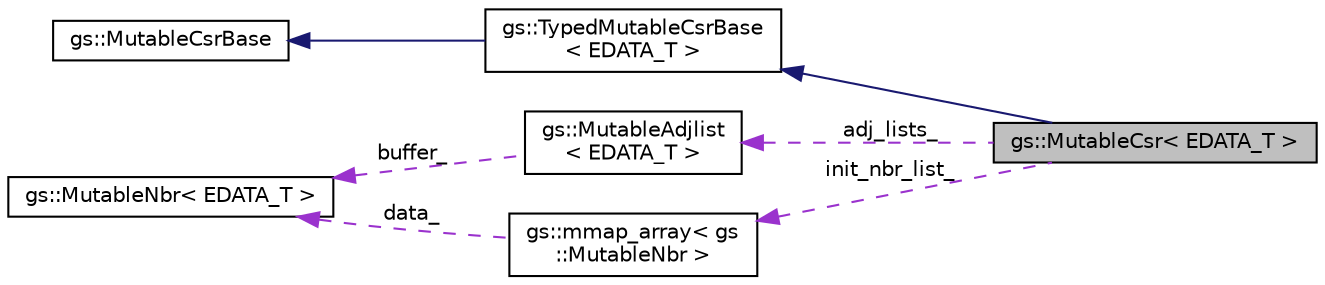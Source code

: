 digraph "gs::MutableCsr&lt; EDATA_T &gt;"
{
 // LATEX_PDF_SIZE
  edge [fontname="Helvetica",fontsize="10",labelfontname="Helvetica",labelfontsize="10"];
  node [fontname="Helvetica",fontsize="10",shape=record];
  rankdir="LR";
  Node1 [label="gs::MutableCsr\< EDATA_T \>",height=0.2,width=0.4,color="black", fillcolor="grey75", style="filled", fontcolor="black",tooltip=" "];
  Node2 -> Node1 [dir="back",color="midnightblue",fontsize="10",style="solid",fontname="Helvetica"];
  Node2 [label="gs::TypedMutableCsrBase\l\< EDATA_T \>",height=0.2,width=0.4,color="black", fillcolor="white", style="filled",URL="$classgs_1_1TypedMutableCsrBase.html",tooltip=" "];
  Node3 -> Node2 [dir="back",color="midnightblue",fontsize="10",style="solid",fontname="Helvetica"];
  Node3 [label="gs::MutableCsrBase",height=0.2,width=0.4,color="black", fillcolor="white", style="filled",URL="$classgs_1_1MutableCsrBase.html",tooltip=" "];
  Node4 -> Node1 [dir="back",color="darkorchid3",fontsize="10",style="dashed",label=" adj_lists_" ,fontname="Helvetica"];
  Node4 [label="gs::MutableAdjlist\l\< EDATA_T \>",height=0.2,width=0.4,color="black", fillcolor="white", style="filled",URL="$classgs_1_1MutableAdjlist.html",tooltip=" "];
  Node5 -> Node4 [dir="back",color="darkorchid3",fontsize="10",style="dashed",label=" buffer_" ,fontname="Helvetica"];
  Node5 [label="gs::MutableNbr\< EDATA_T \>",height=0.2,width=0.4,color="black", fillcolor="white", style="filled",URL="$structgs_1_1MutableNbr.html",tooltip=" "];
  Node6 -> Node1 [dir="back",color="darkorchid3",fontsize="10",style="dashed",label=" init_nbr_list_" ,fontname="Helvetica"];
  Node6 [label="gs::mmap_array\< gs\l::MutableNbr \>",height=0.2,width=0.4,color="black", fillcolor="white", style="filled",URL="$classgs_1_1mmap__array.html",tooltip=" "];
  Node5 -> Node6 [dir="back",color="darkorchid3",fontsize="10",style="dashed",label=" data_" ,fontname="Helvetica"];
}
